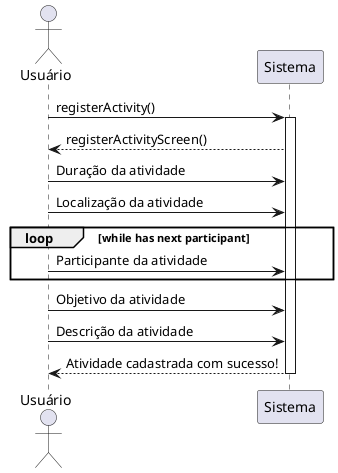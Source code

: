 @startuml

actor Usuário

Usuário -> Sistema: registerActivity()
activate Sistema
Sistema --> Usuário: registerActivityScreen()
Usuário -> Sistema: Duração da atividade
Usuário -> Sistema: Localização da atividade
loop while has next participant
Usuário -> Sistema: Participante da atividade
end
Usuário -> Sistema: Objetivo da atividade
Usuário -> Sistema: Descrição da atividade
Sistema --> Usuário: Atividade cadastrada com sucesso!
deactivate Sistema

@enduml
